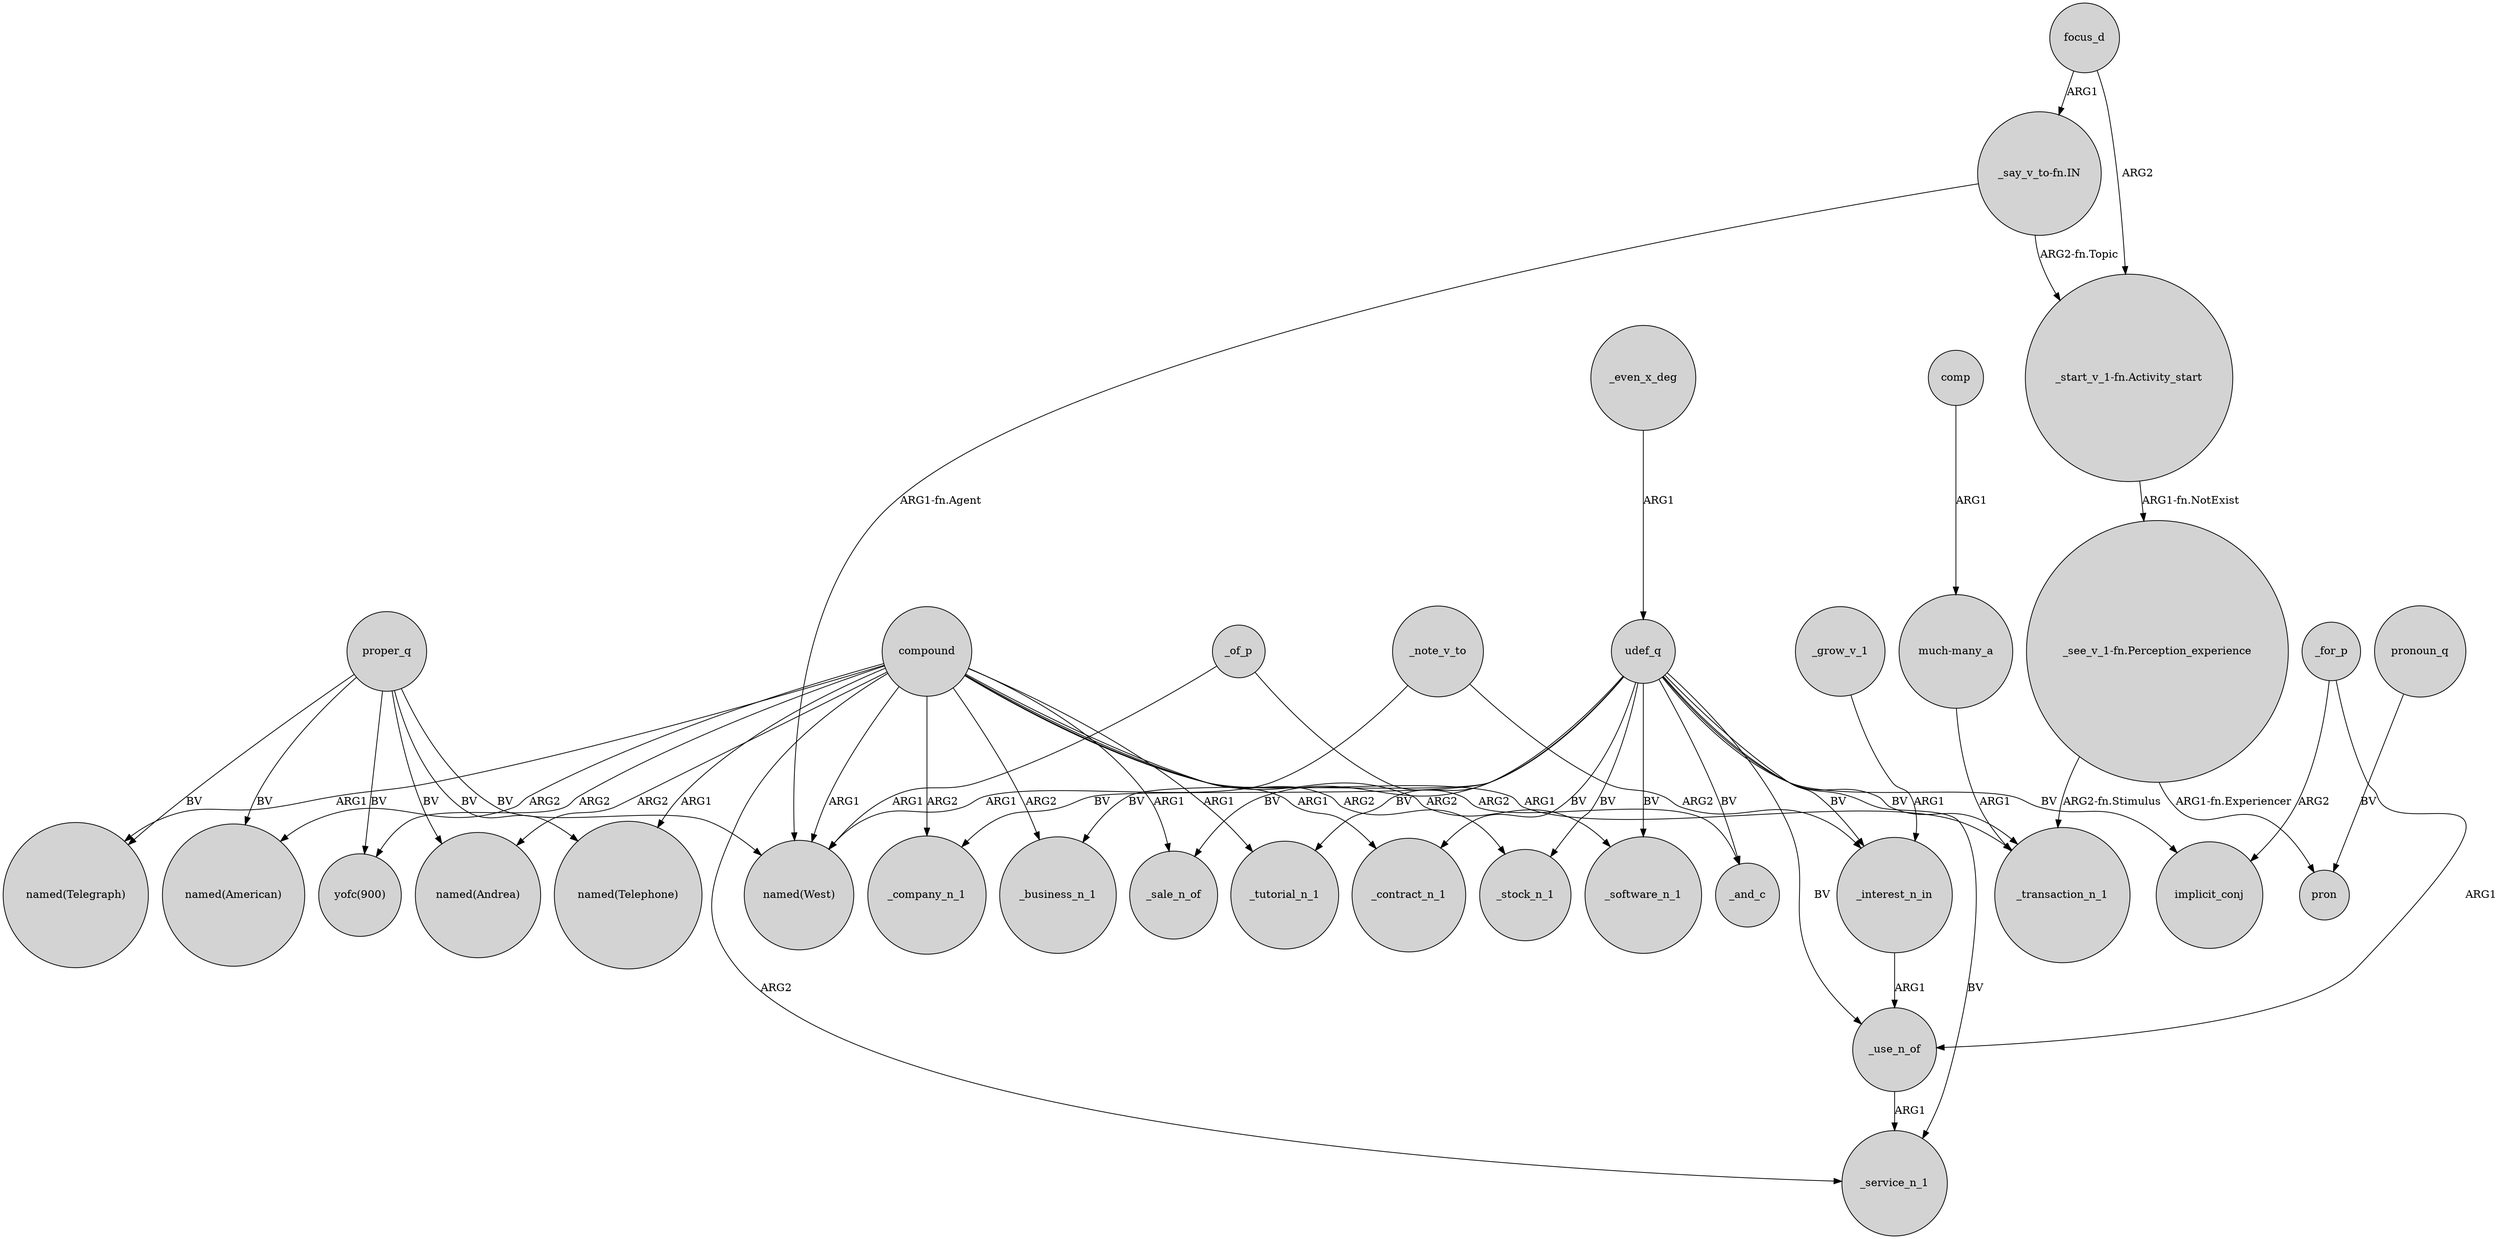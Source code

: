 digraph {
	node [shape=circle style=filled]
	udef_q -> _software_n_1 [label=BV]
	"_see_v_1-fn.Perception_experience" -> pron [label="ARG1-fn.Experiencer"]
	"_say_v_to-fn.IN" -> "_start_v_1-fn.Activity_start" [label="ARG2-fn.Topic"]
	"_see_v_1-fn.Perception_experience" -> _transaction_n_1 [label="ARG2-fn.Stimulus"]
	_use_n_of -> _service_n_1 [label=ARG1]
	compound -> _service_n_1 [label=ARG2]
	_for_p -> implicit_conj [label=ARG2]
	proper_q -> "named(American)" [label=BV]
	udef_q -> _use_n_of [label=BV]
	_even_x_deg -> udef_q [label=ARG1]
	compound -> _company_n_1 [label=ARG2]
	proper_q -> "yofc(900)" [label=BV]
	"_say_v_to-fn.IN" -> "named(West)" [label="ARG1-fn.Agent"]
	_of_p -> _and_c [label=ARG2]
	compound -> "named(Telephone)" [label=ARG1]
	compound -> _software_n_1 [label=ARG2]
	udef_q -> _interest_n_in [label=BV]
	proper_q -> "named(West)" [label=BV]
	proper_q -> "named(Telegraph)" [label=BV]
	"much-many_a" -> _transaction_n_1 [label=ARG1]
	compound -> _contract_n_1 [label=ARG1]
	udef_q -> implicit_conj [label=BV]
	compound -> "named(West)" [label=ARG1]
	proper_q -> "named(Andrea)" [label=BV]
	compound -> "named(American)" [label=ARG2]
	compound -> "named(Telegraph)" [label=ARG1]
	_of_p -> "named(West)" [label=ARG1]
	_note_v_to -> "named(West)" [label=ARG1]
	compound -> _stock_n_1 [label=ARG2]
	compound -> "named(Andrea)" [label=ARG2]
	pronoun_q -> pron [label=BV]
	udef_q -> _stock_n_1 [label=BV]
	udef_q -> _service_n_1 [label=BV]
	comp -> "much-many_a" [label=ARG1]
	proper_q -> "named(Telephone)" [label=BV]
	"_start_v_1-fn.Activity_start" -> "_see_v_1-fn.Perception_experience" [label="ARG1-fn.NotExist"]
	udef_q -> _transaction_n_1 [label=BV]
	focus_d -> "_start_v_1-fn.Activity_start" [label=ARG2]
	compound -> _business_n_1 [label=ARG2]
	udef_q -> _tutorial_n_1 [label=BV]
	compound -> _transaction_n_1 [label=ARG1]
	_note_v_to -> _interest_n_in [label=ARG2]
	compound -> "yofc(900)" [label=ARG2]
	udef_q -> _sale_n_of [label=BV]
	compound -> _sale_n_of [label=ARG1]
	udef_q -> _business_n_1 [label=BV]
	_grow_v_1 -> _interest_n_in [label=ARG1]
	compound -> _tutorial_n_1 [label=ARG1]
	udef_q -> _and_c [label=BV]
	udef_q -> _contract_n_1 [label=BV]
	udef_q -> _company_n_1 [label=BV]
	_for_p -> _use_n_of [label=ARG1]
	focus_d -> "_say_v_to-fn.IN" [label=ARG1]
	_interest_n_in -> _use_n_of [label=ARG1]
}
